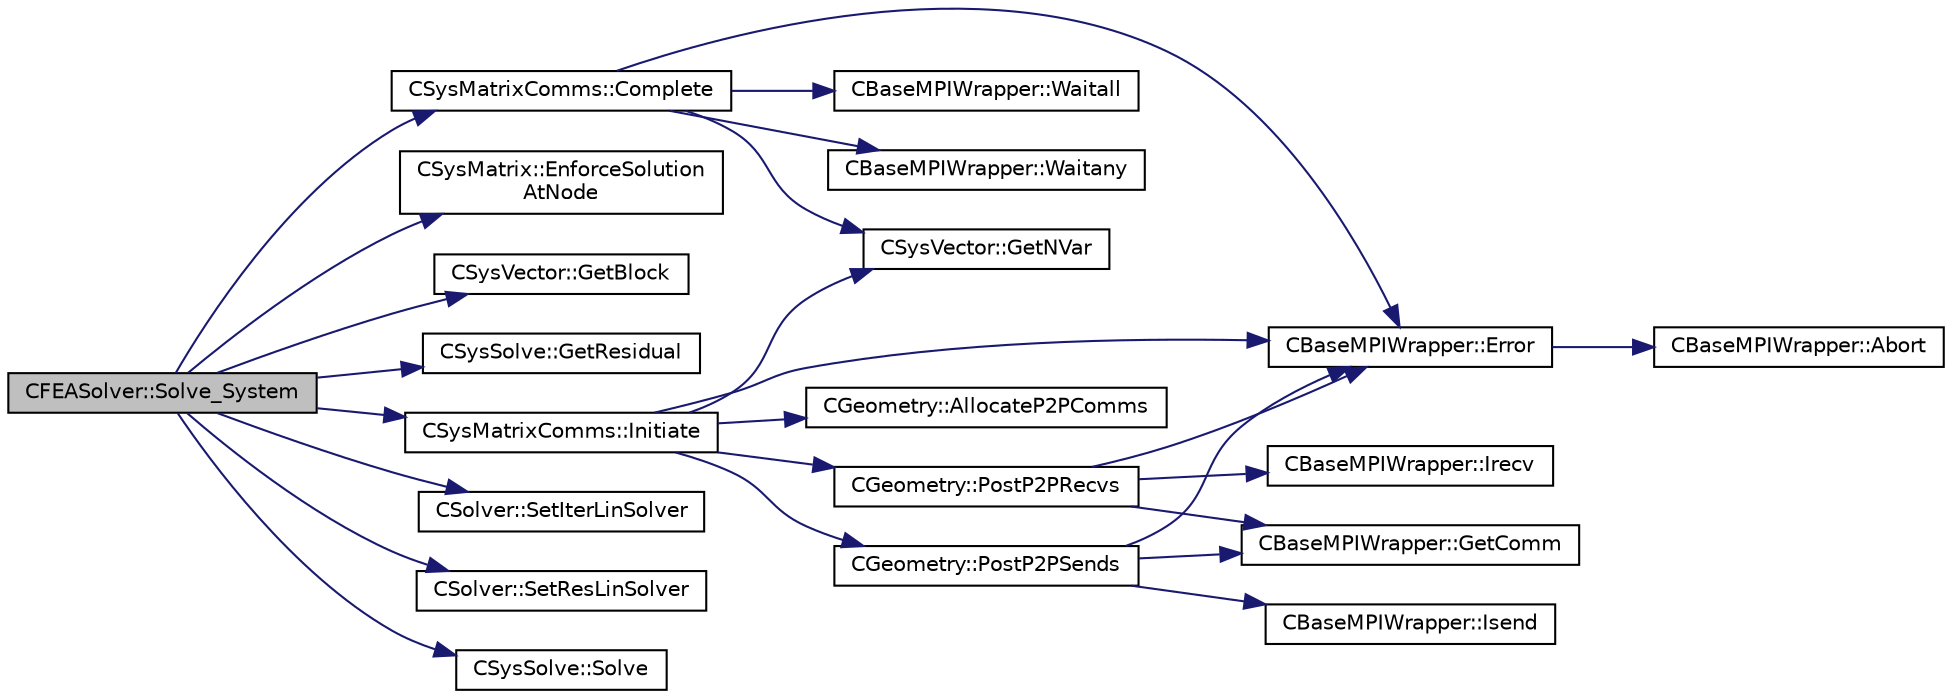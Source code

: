 digraph "CFEASolver::Solve_System"
{
 // LATEX_PDF_SIZE
  edge [fontname="Helvetica",fontsize="10",labelfontname="Helvetica",labelfontsize="10"];
  node [fontname="Helvetica",fontsize="10",shape=record];
  rankdir="LR";
  Node1 [label="CFEASolver::Solve_System",height=0.2,width=0.4,color="black", fillcolor="grey75", style="filled", fontcolor="black",tooltip="Routine to solve the Jacobian-Residual linearized system."];
  Node1 -> Node2 [color="midnightblue",fontsize="10",style="solid",fontname="Helvetica"];
  Node2 [label="CSysMatrixComms::Complete",height=0.2,width=0.4,color="black", fillcolor="white", style="filled",URL="$structCSysMatrixComms.html#a672e72a89fc1ae7345d0ce91bd81972b",tooltip="Routine to complete the set of non-blocking communications launched by Initiate() and unpacking of th..."];
  Node2 -> Node3 [color="midnightblue",fontsize="10",style="solid",fontname="Helvetica"];
  Node3 [label="CBaseMPIWrapper::Error",height=0.2,width=0.4,color="black", fillcolor="white", style="filled",URL="$classCBaseMPIWrapper.html#a04457c47629bda56704e6a8804833eeb",tooltip=" "];
  Node3 -> Node4 [color="midnightblue",fontsize="10",style="solid",fontname="Helvetica"];
  Node4 [label="CBaseMPIWrapper::Abort",height=0.2,width=0.4,color="black", fillcolor="white", style="filled",URL="$classCBaseMPIWrapper.html#af7297d861dca86b45cf561b6ab642e8f",tooltip=" "];
  Node2 -> Node5 [color="midnightblue",fontsize="10",style="solid",fontname="Helvetica"];
  Node5 [label="CSysVector::GetNVar",height=0.2,width=0.4,color="black", fillcolor="white", style="filled",URL="$classCSysVector.html#ac0b4bcd823f7905143430a7bbdcad6f2",tooltip="return the number of variables at each block (typically number per node)"];
  Node2 -> Node6 [color="midnightblue",fontsize="10",style="solid",fontname="Helvetica"];
  Node6 [label="CBaseMPIWrapper::Waitall",height=0.2,width=0.4,color="black", fillcolor="white", style="filled",URL="$classCBaseMPIWrapper.html#a01c02f8c0c799ccd15023f0c2c3cae27",tooltip=" "];
  Node2 -> Node7 [color="midnightblue",fontsize="10",style="solid",fontname="Helvetica"];
  Node7 [label="CBaseMPIWrapper::Waitany",height=0.2,width=0.4,color="black", fillcolor="white", style="filled",URL="$classCBaseMPIWrapper.html#a5f4a1382f625fbbfb2c6224a87591825",tooltip=" "];
  Node1 -> Node8 [color="midnightblue",fontsize="10",style="solid",fontname="Helvetica"];
  Node8 [label="CSysMatrix::EnforceSolution\lAtNode",height=0.2,width=0.4,color="black", fillcolor="white", style="filled",URL="$classCSysMatrix.html#a1bfdb06825f0165504b84aa68e918208",tooltip="Modifies this matrix (A) and a rhs vector (b) such that (A^-1 * b)_i = x_i."];
  Node1 -> Node9 [color="midnightblue",fontsize="10",style="solid",fontname="Helvetica"];
  Node9 [label="CSysVector::GetBlock",height=0.2,width=0.4,color="black", fillcolor="white", style="filled",URL="$classCSysVector.html#a06df692a3fb2c11146aa10ee5e76a182",tooltip="Get pointer to a block."];
  Node1 -> Node10 [color="midnightblue",fontsize="10",style="solid",fontname="Helvetica"];
  Node10 [label="CSysSolve::GetResidual",height=0.2,width=0.4,color="black", fillcolor="white", style="filled",URL="$classCSysSolve.html#a8309f4c3819dc3462a1ec6fc7a94bccc",tooltip="Get the final residual."];
  Node1 -> Node11 [color="midnightblue",fontsize="10",style="solid",fontname="Helvetica"];
  Node11 [label="CSysMatrixComms::Initiate",height=0.2,width=0.4,color="black", fillcolor="white", style="filled",URL="$structCSysMatrixComms.html#abaab86d2a9c3a43ef4ed2de79d4e905a",tooltip="Routine to load a vector quantity into the data structures for MPI point-to-point communication and t..."];
  Node11 -> Node12 [color="midnightblue",fontsize="10",style="solid",fontname="Helvetica"];
  Node12 [label="CGeometry::AllocateP2PComms",height=0.2,width=0.4,color="black", fillcolor="white", style="filled",URL="$classCGeometry.html#ab8d78a9f4017431b7542e154f58a7e63",tooltip="Routine to allocate buffers for point-to-point MPI communications. Also called to dynamically realloc..."];
  Node11 -> Node3 [color="midnightblue",fontsize="10",style="solid",fontname="Helvetica"];
  Node11 -> Node5 [color="midnightblue",fontsize="10",style="solid",fontname="Helvetica"];
  Node11 -> Node13 [color="midnightblue",fontsize="10",style="solid",fontname="Helvetica"];
  Node13 [label="CGeometry::PostP2PRecvs",height=0.2,width=0.4,color="black", fillcolor="white", style="filled",URL="$classCGeometry.html#a0951357cde88070db559d6d2511a515d",tooltip="Routine to launch non-blocking recvs only for all point-to-point communication with neighboring parti..."];
  Node13 -> Node3 [color="midnightblue",fontsize="10",style="solid",fontname="Helvetica"];
  Node13 -> Node14 [color="midnightblue",fontsize="10",style="solid",fontname="Helvetica"];
  Node14 [label="CBaseMPIWrapper::GetComm",height=0.2,width=0.4,color="black", fillcolor="white", style="filled",URL="$classCBaseMPIWrapper.html#a8154391fc3522954802889d81d4ef5da",tooltip=" "];
  Node13 -> Node15 [color="midnightblue",fontsize="10",style="solid",fontname="Helvetica"];
  Node15 [label="CBaseMPIWrapper::Irecv",height=0.2,width=0.4,color="black", fillcolor="white", style="filled",URL="$classCBaseMPIWrapper.html#a672b3e2ba61a86f9a157e7623389c000",tooltip=" "];
  Node11 -> Node16 [color="midnightblue",fontsize="10",style="solid",fontname="Helvetica"];
  Node16 [label="CGeometry::PostP2PSends",height=0.2,width=0.4,color="black", fillcolor="white", style="filled",URL="$classCGeometry.html#a3fd5ef26d01c258616c8bd5f83e345f5",tooltip="Routine to launch a single non-blocking send once the buffer is loaded for a point-to-point commucati..."];
  Node16 -> Node3 [color="midnightblue",fontsize="10",style="solid",fontname="Helvetica"];
  Node16 -> Node14 [color="midnightblue",fontsize="10",style="solid",fontname="Helvetica"];
  Node16 -> Node17 [color="midnightblue",fontsize="10",style="solid",fontname="Helvetica"];
  Node17 [label="CBaseMPIWrapper::Isend",height=0.2,width=0.4,color="black", fillcolor="white", style="filled",URL="$classCBaseMPIWrapper.html#a4009cae40f1e050b3635a8d803dbfa3d",tooltip=" "];
  Node1 -> Node18 [color="midnightblue",fontsize="10",style="solid",fontname="Helvetica"];
  Node18 [label="CSolver::SetIterLinSolver",height=0.2,width=0.4,color="black", fillcolor="white", style="filled",URL="$classCSolver.html#a4f948638416cf63651bfa204f286e00c",tooltip="Set number of linear solver iterations."];
  Node1 -> Node19 [color="midnightblue",fontsize="10",style="solid",fontname="Helvetica"];
  Node19 [label="CSolver::SetResLinSolver",height=0.2,width=0.4,color="black", fillcolor="white", style="filled",URL="$classCSolver.html#a57f38545147844c9c53bd419a9487904",tooltip="Set the final linear solver residual."];
  Node1 -> Node20 [color="midnightblue",fontsize="10",style="solid",fontname="Helvetica"];
  Node20 [label="CSysSolve::Solve",height=0.2,width=0.4,color="black", fillcolor="white", style="filled",URL="$classCSysSolve.html#a8b6b6ec9a70f8207cbf0b7a5c37eaef8",tooltip="Solve the linear system using a Krylov subspace method."];
}
